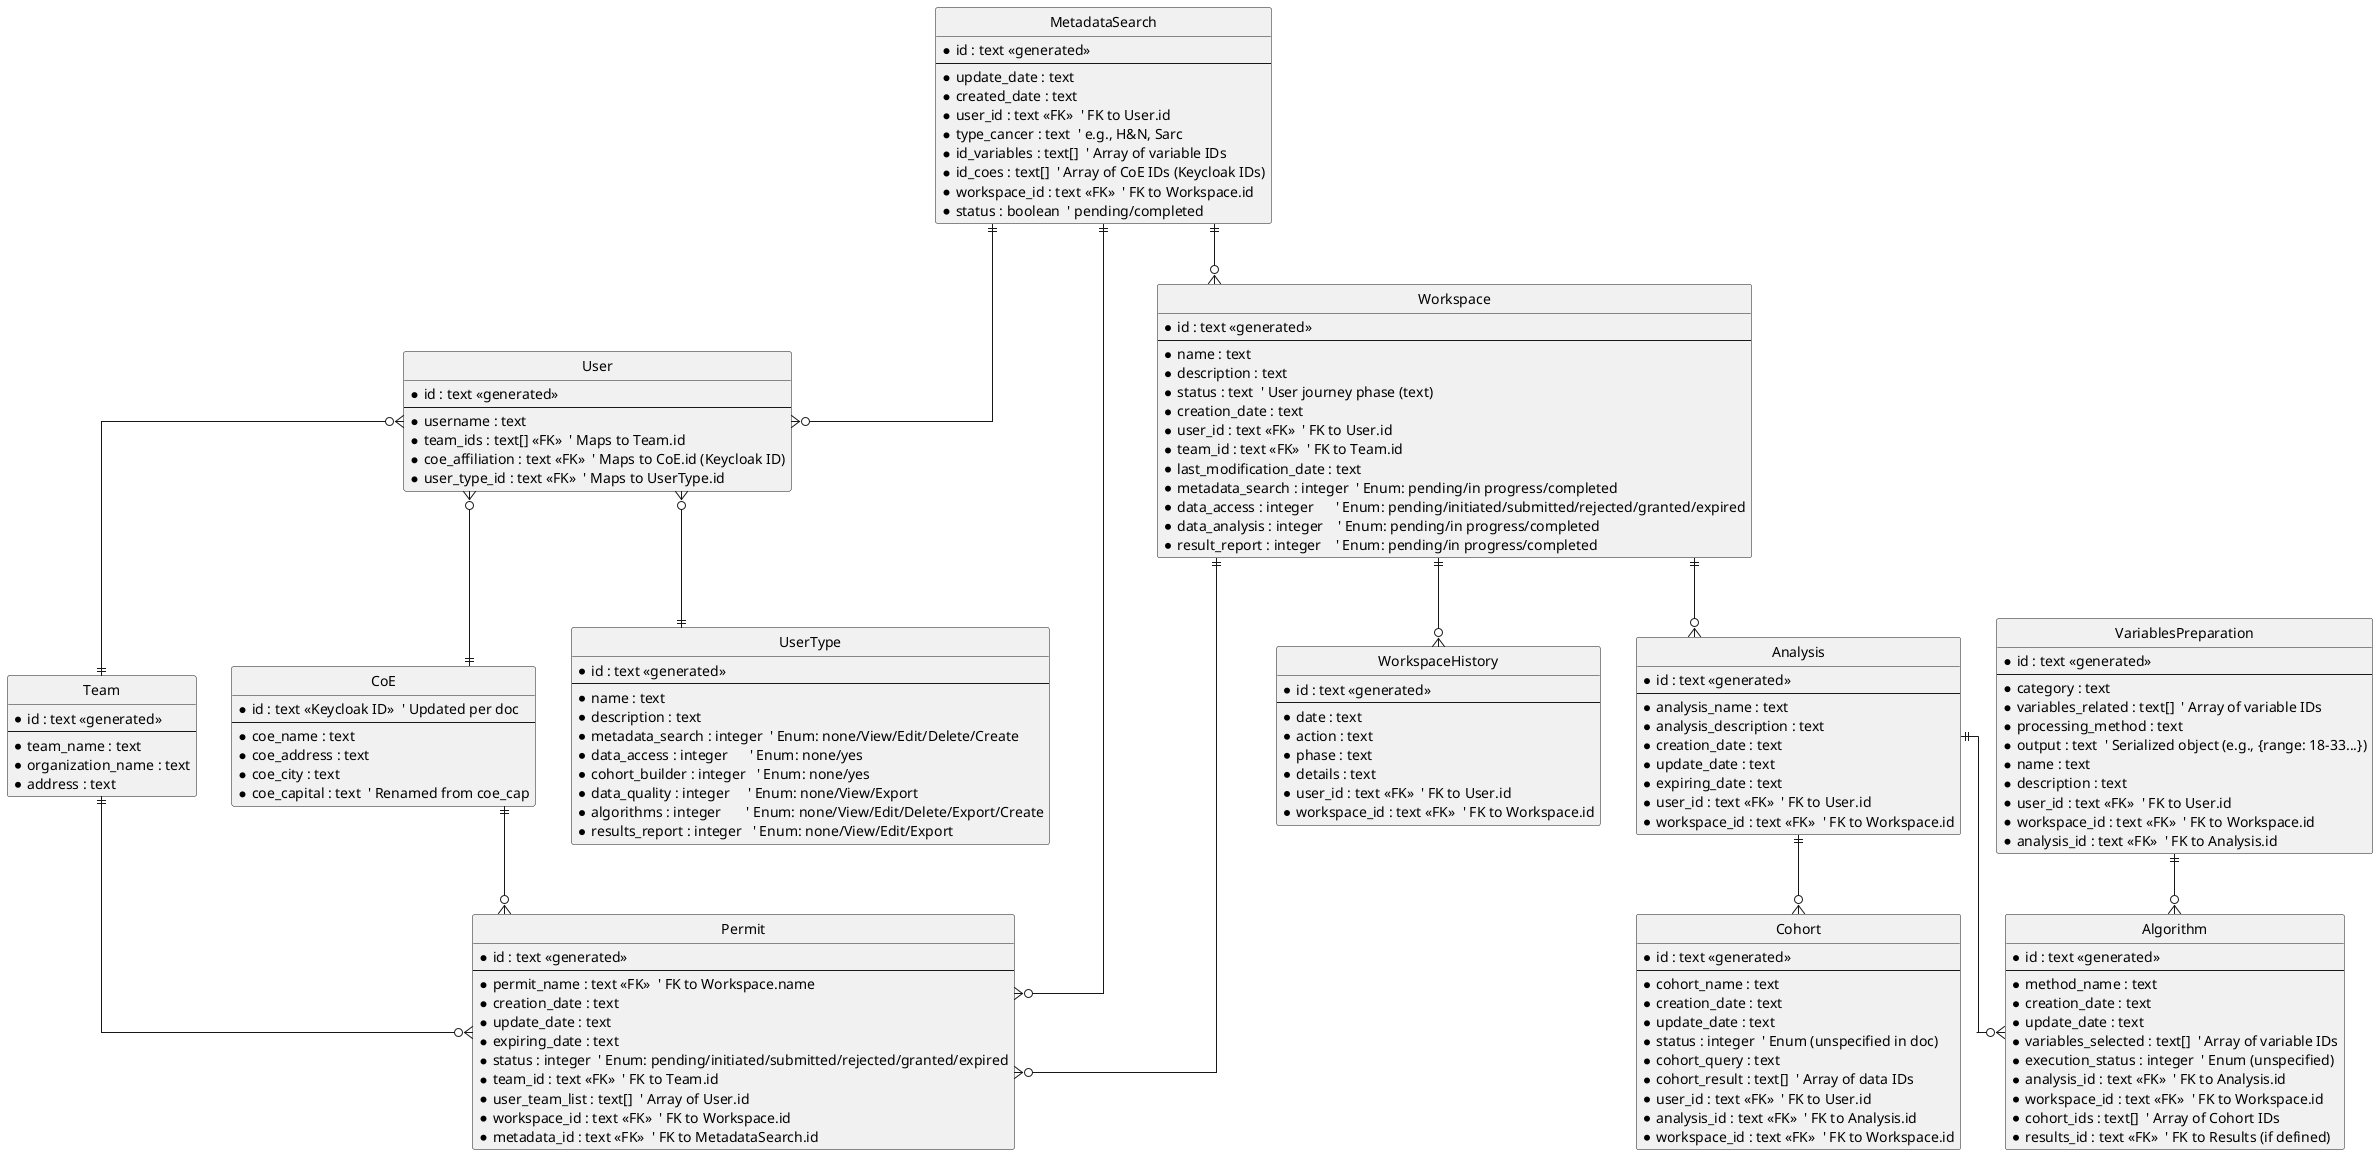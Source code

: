 @startuml RavenDB

' configuration
hide circle
skinparam linetype ortho

' ---- Entities ----
entity User {
    * id : text <<generated>>
    --
    * username : text
    * team_ids : text[] <<FK>>  ' Maps to Team.id
    * coe_affiliation : text <<FK>>  ' Maps to CoE.id (Keycloak ID)
    * user_type_id : text <<FK>>  ' Maps to UserType.id
}

entity Team {
    * id : text <<generated>>
    --
    * team_name : text
    * organization_name : text
    * address : text
}

entity CoE {
    * id : text <<Keycloak ID>>  ' Updated per doc
    --
    * coe_name : text
    * coe_address : text
    * coe_city : text
    * coe_capital : text  ' Renamed from coe_cap
}

entity UserType {
    * id : text <<generated>>
    --
    * name : text
    * description : text
    * metadata_search : integer  ' Enum: none/View/Edit/Delete/Create
    * data_access : integer      ' Enum: none/yes
    * cohort_builder : integer   ' Enum: none/yes
    * data_quality : integer     ' Enum: none/View/Export
    * algorithms : integer       ' Enum: none/View/Edit/Delete/Export/Create
    * results_report : integer   ' Enum: none/View/Edit/Export
}

entity Permit {
    * id : text <<generated>>
    --
    * permit_name : text <<FK>>  ' FK to Workspace.name
    * creation_date : text
    * update_date : text
    * expiring_date : text
    * status : integer  ' Enum: pending/initiated/submitted/rejected/granted/expired
    * team_id : text <<FK>>  ' FK to Team.id
    * user_team_list : text[]  ' Array of User.id
    * workspace_id : text <<FK>>  ' FK to Workspace.id
    * metadata_id : text <<FK>>  ' FK to MetadataSearch.id
}

entity MetadataSearch {
    * id : text <<generated>>
    --
    * update_date : text
    * created_date : text
    * user_id : text <<FK>>  ' FK to User.id
    * type_cancer : text  ' e.g., H&N, Sarc
    * id_variables : text[]  ' Array of variable IDs
    * id_coes : text[]  ' Array of CoE IDs (Keycloak IDs)
    * workspace_id : text <<FK>>  ' FK to Workspace.id
    * status : boolean  ' pending/completed
}

entity Workspace {
    * id : text <<generated>>
    --
    * name : text
    * description : text
    * status : text  ' User journey phase (text)
    * creation_date : text
    * user_id : text <<FK>>  ' FK to User.id
    * team_id : text <<FK>>  ' FK to Team.id
    * last_modification_date : text
    * metadata_search : integer  ' Enum: pending/in progress/completed
    * data_access : integer      ' Enum: pending/initiated/submitted/rejected/granted/expired
    * data_analysis : integer    ' Enum: pending/in progress/completed
    * result_report : integer    ' Enum: pending/in progress/completed
}

entity WorkspaceHistory {
    * id : text <<generated>>
    --
    * date : text
    * action : text
    * phase : text
    * details : text
    * user_id : text <<FK>>  ' FK to User.id
    * workspace_id : text <<FK>>  ' FK to Workspace.id
}

entity Analysis {
    * id : text <<generated>>
    --
    * analysis_name : text
    * analysis_description : text
    * creation_date : text
    * update_date : text
    * expiring_date : text
    * user_id : text <<FK>>  ' FK to User.id
    * workspace_id : text <<FK>>  ' FK to Workspace.id
}

entity Cohort {
    * id : text <<generated>>
    --
    * cohort_name : text
    * creation_date : text
    * update_date : text
    * status : integer  ' Enum (unspecified in doc)
    * cohort_query : text
    * cohort_result : text[]  ' Array of data IDs
    * user_id : text <<FK>>  ' FK to User.id
    * analysis_id : text <<FK>>  ' FK to Analysis.id
    * workspace_id : text <<FK>>  ' FK to Workspace.id
}

entity VariablesPreparation {
    * id : text <<generated>>
    --
    * category : text
    * variables_related : text[]  ' Array of variable IDs
    * processing_method : text
    * output : text  ' Serialized object (e.g., {range: 18-33...})
    * name : text
    * description : text
    * user_id : text <<FK>>  ' FK to User.id
    * workspace_id : text <<FK>>  ' FK to Workspace.id
    * analysis_id : text <<FK>>  ' FK to Analysis.id
}

entity Algorithm {
    * id : text <<generated>>
    --
    * method_name : text
    * creation_date : text
    * update_date : text
    * variables_selected : text[]  ' Array of variable IDs
    * execution_status : integer  ' Enum (unspecified)
    * analysis_id : text <<FK>>  ' FK to Analysis.id
    * workspace_id : text <<FK>>  ' FK to Workspace.id
    * cohort_ids : text[]  ' Array of Cohort IDs
    * results_id : text <<FK>>  ' FK to Results (if defined)
}

' ---- Relationships ----
User }o--|| Team
User }o--|| CoE
User }o--|| UserType
CoE ||--o{ Permit
Team ||--o{ Permit
Workspace ||--o{ Permit
Workspace ||--o{ WorkspaceHistory
Workspace ||--o{ Analysis
Analysis ||--o{ Cohort
Analysis ||--o{ Algorithm
VariablesPreparation ||--o{ Algorithm
MetadataSearch ||--o{ Permit
MetadataSearch ||--o{ Workspace
MetadataSearch ||--o{ User

@enduml